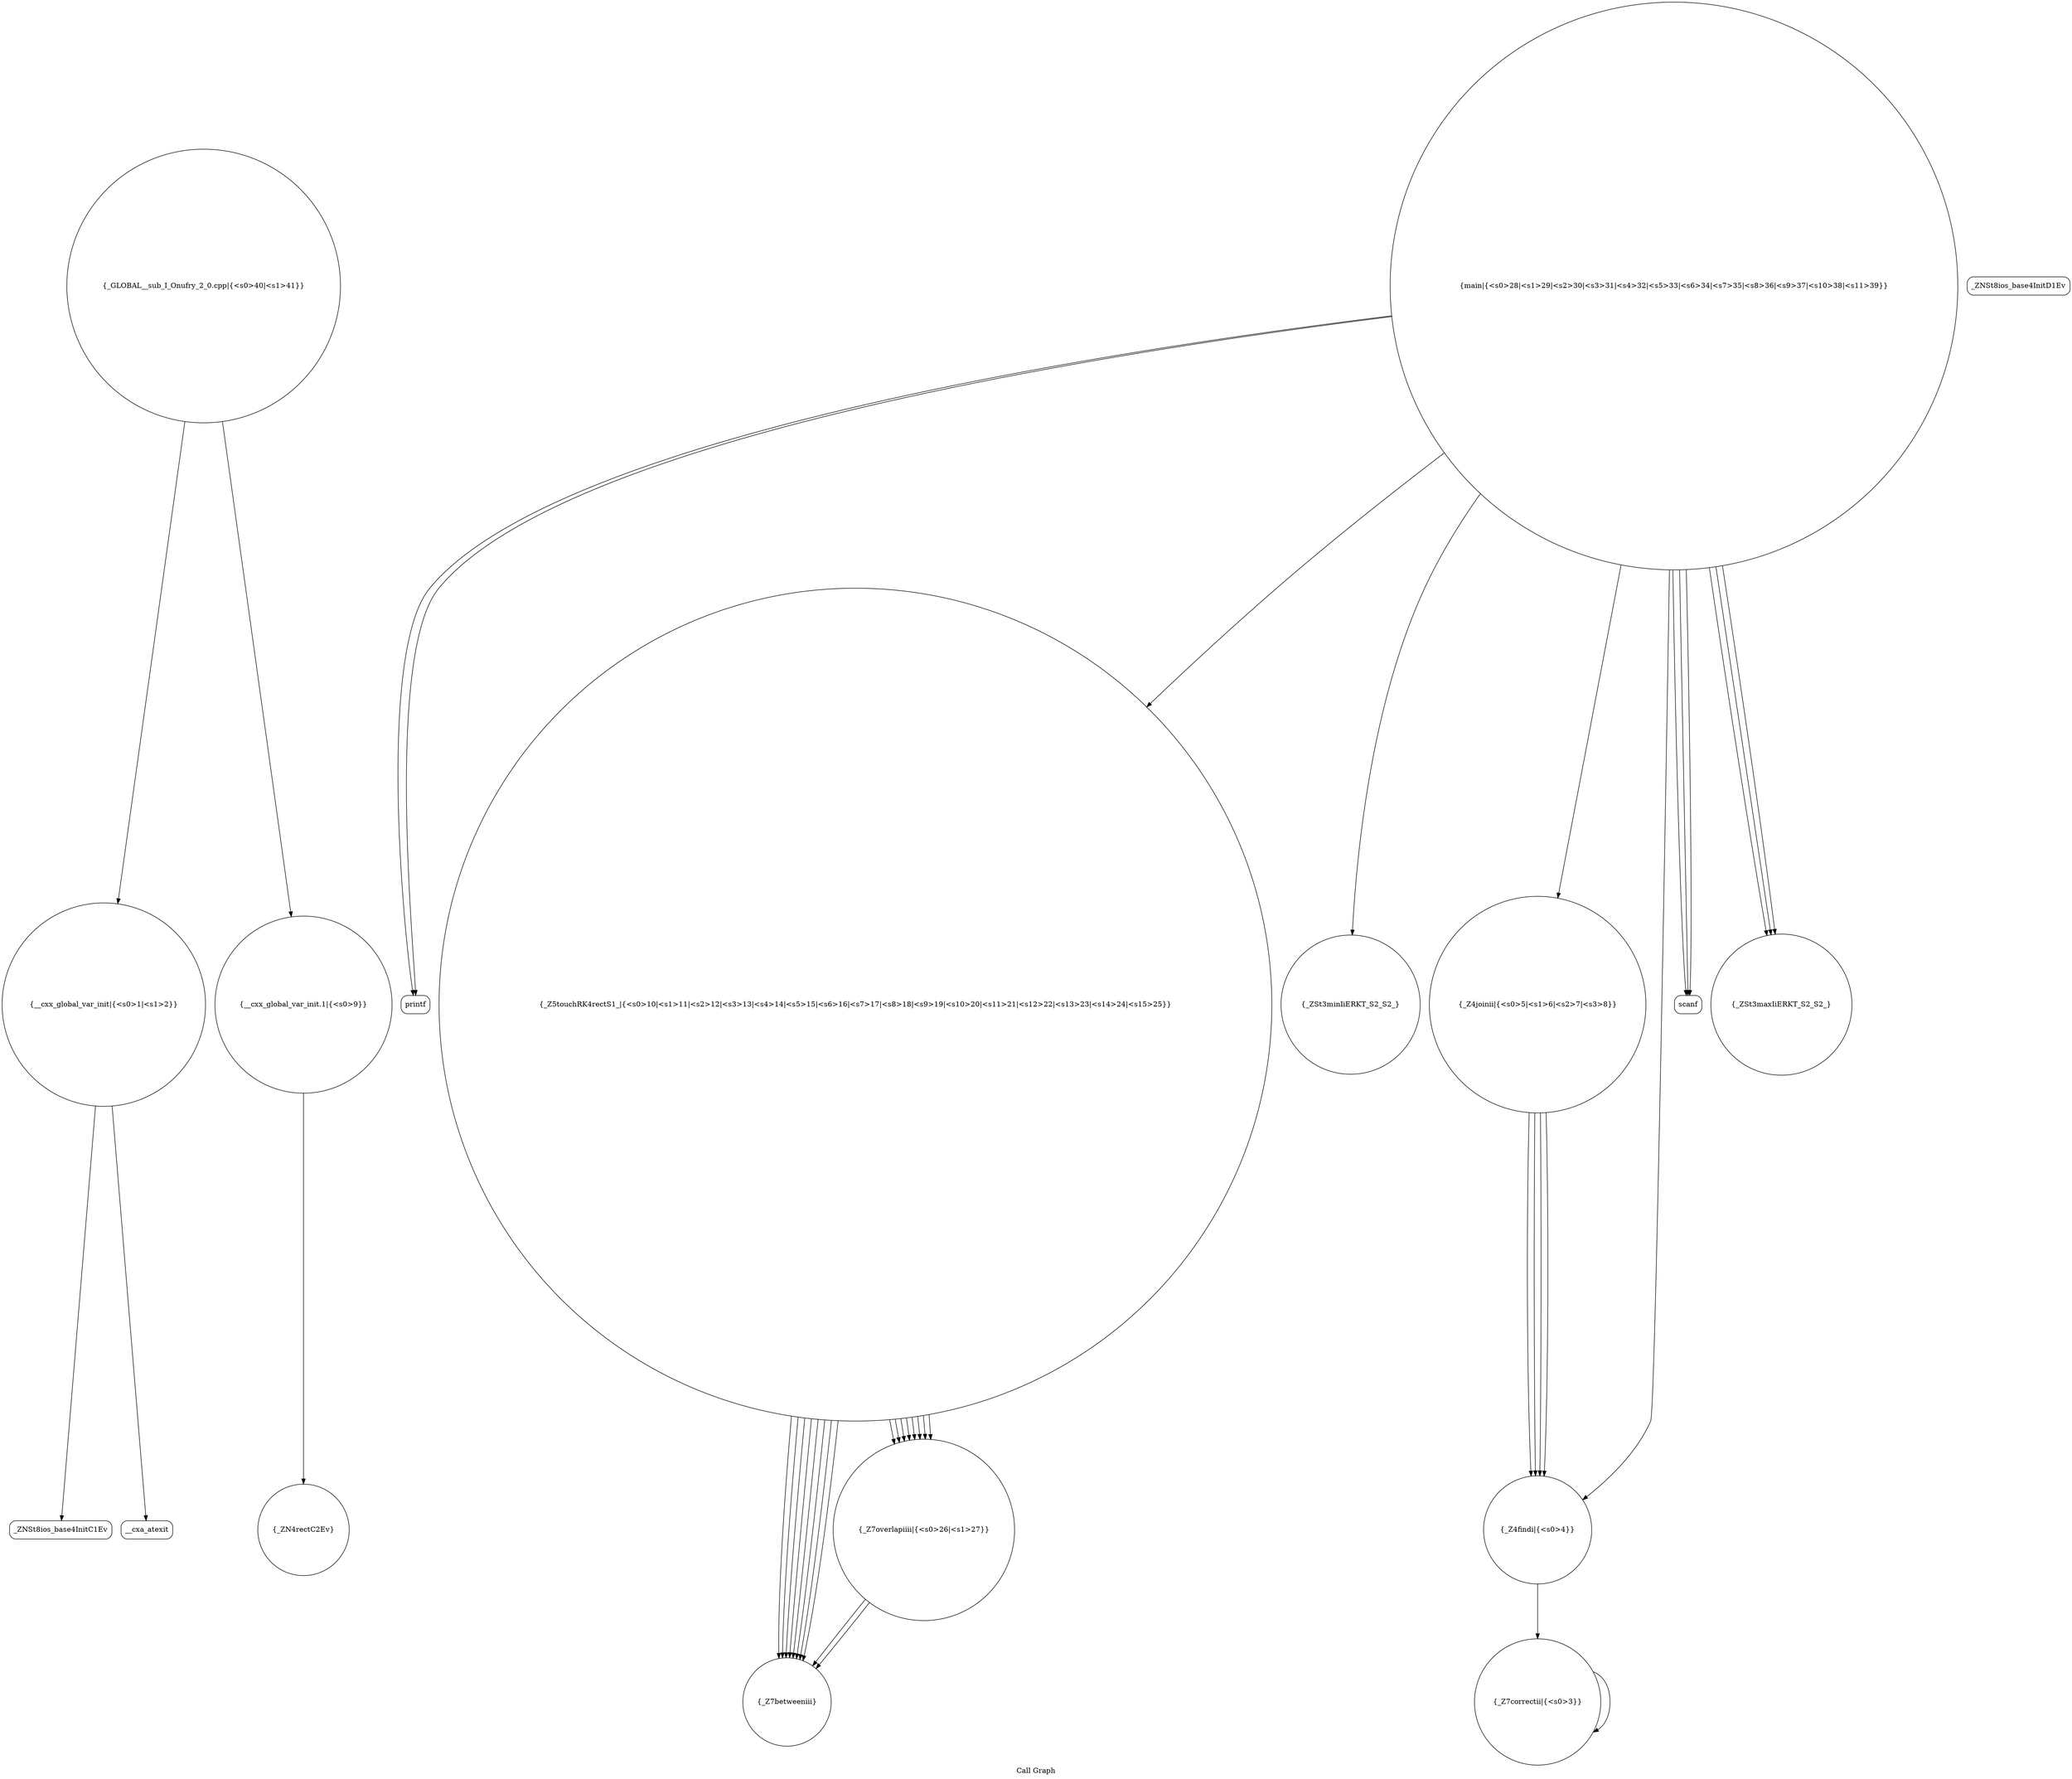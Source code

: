 digraph "Call Graph" {
	label="Call Graph";

	Node0x564ce6b1bf10 [shape=record,shape=circle,label="{__cxx_global_var_init|{<s0>1|<s1>2}}"];
	Node0x564ce6b1bf10:s0 -> Node0x564ce6bc9970[color=black];
	Node0x564ce6b1bf10:s1 -> Node0x564ce6bc9a70[color=black];
	Node0x564ce6bc9c70 [shape=record,shape=circle,label="{__cxx_global_var_init.1|{<s0>9}}"];
	Node0x564ce6bc9c70:s0 -> Node0x564ce6bc9cf0[color=black];
	Node0x564ce6bc9ff0 [shape=record,shape=Mrecord,label="{printf}"];
	Node0x564ce6bc99f0 [shape=record,shape=Mrecord,label="{_ZNSt8ios_base4InitD1Ev}"];
	Node0x564ce6bc9d70 [shape=record,shape=circle,label="{_Z5touchRK4rectS1_|{<s0>10|<s1>11|<s2>12|<s3>13|<s4>14|<s5>15|<s6>16|<s7>17|<s8>18|<s9>19|<s10>20|<s11>21|<s12>22|<s13>23|<s14>24|<s15>25}}"];
	Node0x564ce6bc9d70:s0 -> Node0x564ce6bc9df0[color=black];
	Node0x564ce6bc9d70:s1 -> Node0x564ce6bc9e70[color=black];
	Node0x564ce6bc9d70:s2 -> Node0x564ce6bc9df0[color=black];
	Node0x564ce6bc9d70:s3 -> Node0x564ce6bc9e70[color=black];
	Node0x564ce6bc9d70:s4 -> Node0x564ce6bc9df0[color=black];
	Node0x564ce6bc9d70:s5 -> Node0x564ce6bc9e70[color=black];
	Node0x564ce6bc9d70:s6 -> Node0x564ce6bc9df0[color=black];
	Node0x564ce6bc9d70:s7 -> Node0x564ce6bc9e70[color=black];
	Node0x564ce6bc9d70:s8 -> Node0x564ce6bc9df0[color=black];
	Node0x564ce6bc9d70:s9 -> Node0x564ce6bc9e70[color=black];
	Node0x564ce6bc9d70:s10 -> Node0x564ce6bc9df0[color=black];
	Node0x564ce6bc9d70:s11 -> Node0x564ce6bc9e70[color=black];
	Node0x564ce6bc9d70:s12 -> Node0x564ce6bc9df0[color=black];
	Node0x564ce6bc9d70:s13 -> Node0x564ce6bc9e70[color=black];
	Node0x564ce6bc9d70:s14 -> Node0x564ce6bc9df0[color=black];
	Node0x564ce6bc9d70:s15 -> Node0x564ce6bc9e70[color=black];
	Node0x564ce6bca0f0 [shape=record,shape=circle,label="{_ZSt3minIiERKT_S2_S2_}"];
	Node0x564ce6bc9af0 [shape=record,shape=circle,label="{_Z7correctii|{<s0>3}}"];
	Node0x564ce6bc9af0:s0 -> Node0x564ce6bc9af0[color=black];
	Node0x564ce6bc9e70 [shape=record,shape=circle,label="{_Z7overlapiiii|{<s0>26|<s1>27}}"];
	Node0x564ce6bc9e70:s0 -> Node0x564ce6bc9df0[color=black];
	Node0x564ce6bc9e70:s1 -> Node0x564ce6bc9df0[color=black];
	Node0x564ce6bc9bf0 [shape=record,shape=circle,label="{_Z4joinii|{<s0>5|<s1>6|<s2>7|<s3>8}}"];
	Node0x564ce6bc9bf0:s0 -> Node0x564ce6bc9b70[color=black];
	Node0x564ce6bc9bf0:s1 -> Node0x564ce6bc9b70[color=black];
	Node0x564ce6bc9bf0:s2 -> Node0x564ce6bc9b70[color=black];
	Node0x564ce6bc9bf0:s3 -> Node0x564ce6bc9b70[color=black];
	Node0x564ce6bc9f70 [shape=record,shape=Mrecord,label="{scanf}"];
	Node0x564ce6bc9970 [shape=record,shape=Mrecord,label="{_ZNSt8ios_base4InitC1Ev}"];
	Node0x564ce6bc9cf0 [shape=record,shape=circle,label="{_ZN4rectC2Ev}"];
	Node0x564ce6bca070 [shape=record,shape=circle,label="{_ZSt3maxIiERKT_S2_S2_}"];
	Node0x564ce6bc9a70 [shape=record,shape=Mrecord,label="{__cxa_atexit}"];
	Node0x564ce6bc9df0 [shape=record,shape=circle,label="{_Z7betweeniii}"];
	Node0x564ce6bca170 [shape=record,shape=circle,label="{_GLOBAL__sub_I_Onufry_2_0.cpp|{<s0>40|<s1>41}}"];
	Node0x564ce6bca170:s0 -> Node0x564ce6b1bf10[color=black];
	Node0x564ce6bca170:s1 -> Node0x564ce6bc9c70[color=black];
	Node0x564ce6bc9b70 [shape=record,shape=circle,label="{_Z4findi|{<s0>4}}"];
	Node0x564ce6bc9b70:s0 -> Node0x564ce6bc9af0[color=black];
	Node0x564ce6bc9ef0 [shape=record,shape=circle,label="{main|{<s0>28|<s1>29|<s2>30|<s3>31|<s4>32|<s5>33|<s6>34|<s7>35|<s8>36|<s9>37|<s10>38|<s11>39}}"];
	Node0x564ce6bc9ef0:s0 -> Node0x564ce6bc9f70[color=black];
	Node0x564ce6bc9ef0:s1 -> Node0x564ce6bc9ff0[color=black];
	Node0x564ce6bc9ef0:s2 -> Node0x564ce6bc9f70[color=black];
	Node0x564ce6bc9ef0:s3 -> Node0x564ce6bc9f70[color=black];
	Node0x564ce6bc9ef0:s4 -> Node0x564ce6bc9d70[color=black];
	Node0x564ce6bc9ef0:s5 -> Node0x564ce6bc9bf0[color=black];
	Node0x564ce6bc9ef0:s6 -> Node0x564ce6bc9b70[color=black];
	Node0x564ce6bc9ef0:s7 -> Node0x564ce6bca070[color=black];
	Node0x564ce6bc9ef0:s8 -> Node0x564ce6bca070[color=black];
	Node0x564ce6bc9ef0:s9 -> Node0x564ce6bca0f0[color=black];
	Node0x564ce6bc9ef0:s10 -> Node0x564ce6bca070[color=black];
	Node0x564ce6bc9ef0:s11 -> Node0x564ce6bc9ff0[color=black];
}
